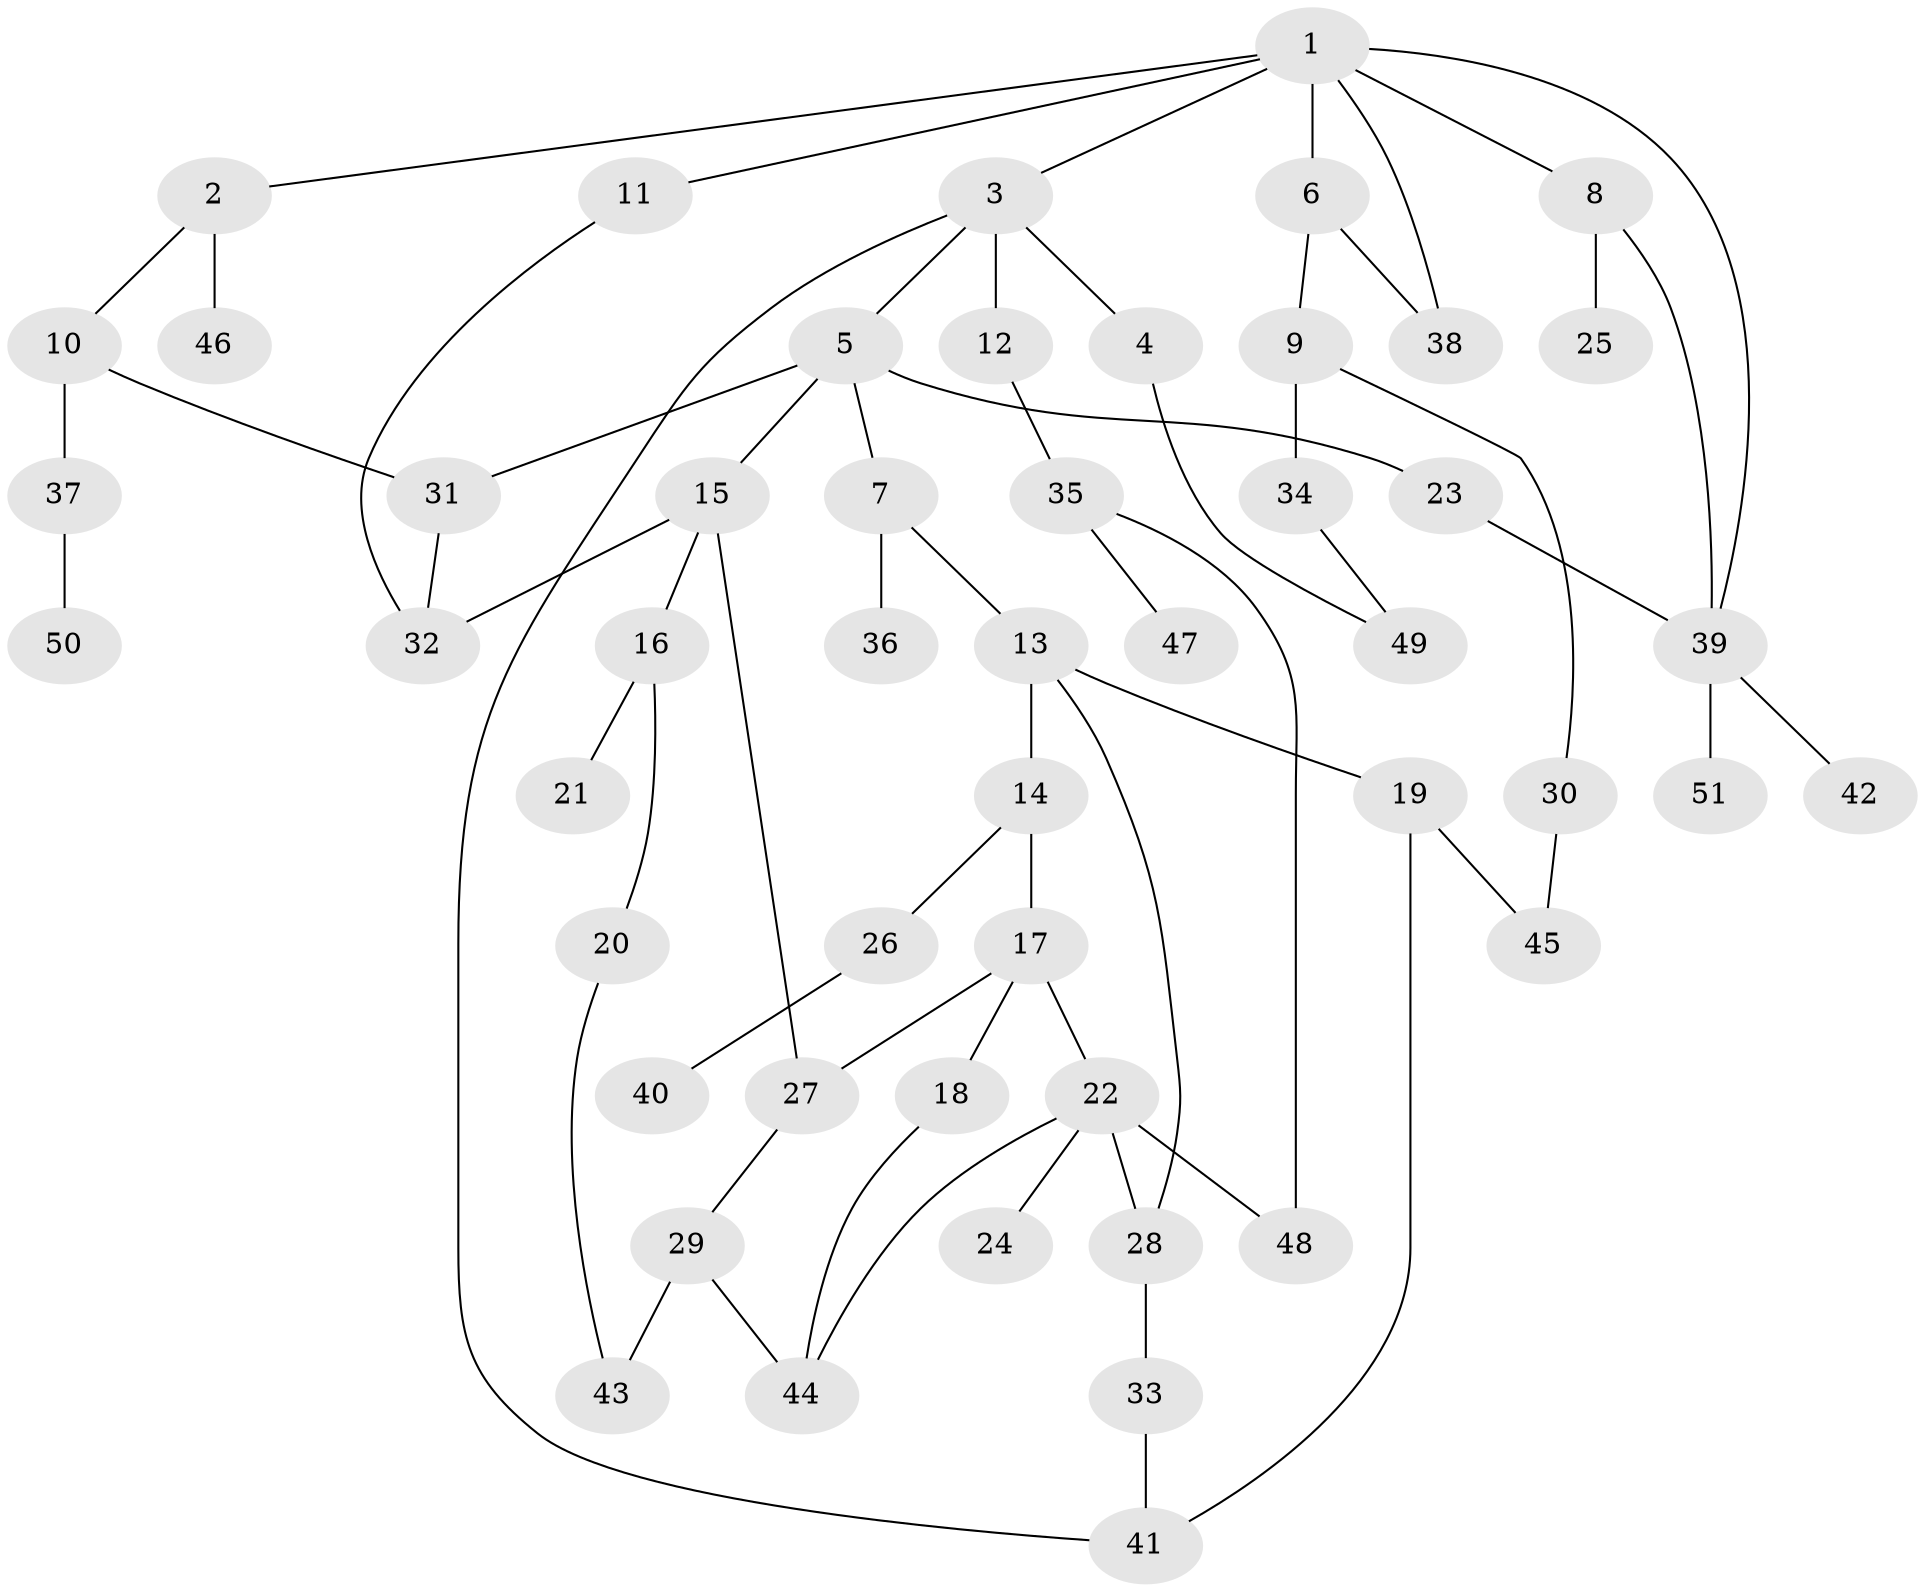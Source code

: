 // Generated by graph-tools (version 1.1) at 2025/01/03/09/25 03:01:12]
// undirected, 51 vertices, 66 edges
graph export_dot {
graph [start="1"]
  node [color=gray90,style=filled];
  1;
  2;
  3;
  4;
  5;
  6;
  7;
  8;
  9;
  10;
  11;
  12;
  13;
  14;
  15;
  16;
  17;
  18;
  19;
  20;
  21;
  22;
  23;
  24;
  25;
  26;
  27;
  28;
  29;
  30;
  31;
  32;
  33;
  34;
  35;
  36;
  37;
  38;
  39;
  40;
  41;
  42;
  43;
  44;
  45;
  46;
  47;
  48;
  49;
  50;
  51;
  1 -- 2;
  1 -- 3;
  1 -- 6;
  1 -- 8;
  1 -- 11;
  1 -- 38;
  1 -- 39;
  2 -- 10;
  2 -- 46;
  3 -- 4;
  3 -- 5;
  3 -- 12;
  3 -- 41;
  4 -- 49;
  5 -- 7;
  5 -- 15;
  5 -- 23;
  5 -- 31;
  6 -- 9;
  6 -- 38;
  7 -- 13;
  7 -- 36;
  8 -- 25;
  8 -- 39;
  9 -- 30;
  9 -- 34;
  10 -- 37;
  10 -- 31;
  11 -- 32;
  12 -- 35;
  13 -- 14;
  13 -- 19;
  13 -- 28;
  14 -- 17;
  14 -- 26;
  15 -- 16;
  15 -- 27;
  15 -- 32;
  16 -- 20;
  16 -- 21;
  17 -- 18;
  17 -- 22;
  17 -- 27;
  18 -- 44;
  19 -- 41;
  19 -- 45;
  20 -- 43;
  22 -- 24;
  22 -- 48;
  22 -- 28;
  22 -- 44;
  23 -- 39;
  26 -- 40;
  27 -- 29;
  28 -- 33;
  29 -- 43;
  29 -- 44;
  30 -- 45;
  31 -- 32;
  33 -- 41;
  34 -- 49;
  35 -- 47;
  35 -- 48;
  37 -- 50;
  39 -- 42;
  39 -- 51;
}
